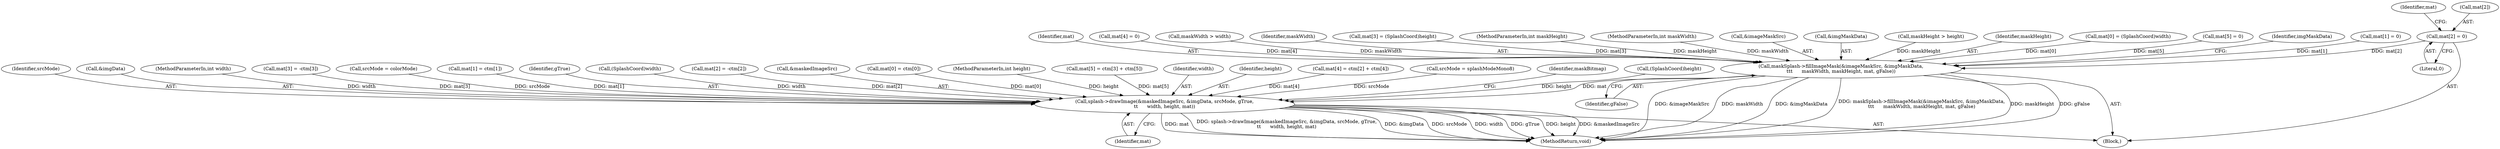 digraph "0_poppler_7b2d314a61fd0e12f47c62996cb49ec0d1ba747a_11@array" {
"1000189" [label="(Call,mat[2] = 0)"];
"1000264" [label="(Call,maskSplash->fillImageMask(&imageMaskSrc, &imgMaskData,\n\t\t\t      maskWidth, maskHeight, mat, gFalse))"];
"1000680" [label="(Call,splash->drawImage(&maskedImageSrc, &imgData, srcMode, gTrue,\n\t\t      width, height, mat))"];
"1000680" [label="(Call,splash->drawImage(&maskedImageSrc, &imgData, srcMode, gTrue,\n\t\t      width, height, mat))"];
"1000296" [label="(Call,mat[2] = -ctm[2])"];
"1000681" [label="(Call,&maskedImageSrc)"];
"1000272" [label="(Identifier,gFalse)"];
"1000282" [label="(Call,mat[0] = ctm[0])"];
"1000105" [label="(MethodParameterIn,int height)"];
"1000323" [label="(Call,mat[5] = ctm[3] + ctm[5])"];
"1000687" [label="(Identifier,width)"];
"1000688" [label="(Identifier,height)"];
"1000108" [label="(MethodParameterIn,int maskWidth)"];
"1000265" [label="(Call,&imageMaskSrc)"];
"1000267" [label="(Call,&imgMaskData)"];
"1000312" [label="(Call,mat[4] = ctm[2] + ctm[4])"];
"1000672" [label="(Call,srcMode = splashModeMono8)"];
"1000135" [label="(Call,maskHeight > height)"];
"1000176" [label="(Block,)"];
"1000270" [label="(Identifier,maskHeight)"];
"1000177" [label="(Call,mat[0] = (SplashCoord)width)"];
"1000206" [label="(Call,mat[5] = 0)"];
"1000691" [label="(Identifier,maskBitmap)"];
"1000198" [label="(Call,(SplashCoord)height)"];
"1000685" [label="(Identifier,srcMode)"];
"1000274" [label="(Identifier,imgMaskData)"];
"1000683" [label="(Call,&imgData)"];
"1000184" [label="(Call,mat[1] = 0)"];
"1000689" [label="(Identifier,mat)"];
"1000104" [label="(MethodParameterIn,int width)"];
"1000193" [label="(Literal,0)"];
"1000189" [label="(Call,mat[2] = 0)"];
"1000271" [label="(Identifier,mat)"];
"1000196" [label="(Identifier,mat)"];
"1000201" [label="(Call,mat[4] = 0)"];
"1000132" [label="(Call,maskWidth > width)"];
"1000304" [label="(Call,mat[3] = -ctm[3])"];
"1000677" [label="(Call,srcMode = colorMode)"];
"1000269" [label="(Identifier,maskWidth)"];
"1000289" [label="(Call,mat[1] = ctm[1])"];
"1000264" [label="(Call,maskSplash->fillImageMask(&imageMaskSrc, &imgMaskData,\n\t\t\t      maskWidth, maskHeight, mat, gFalse))"];
"1000686" [label="(Identifier,gTrue)"];
"1000700" [label="(MethodReturn,void)"];
"1000181" [label="(Call,(SplashCoord)width)"];
"1000194" [label="(Call,mat[3] = (SplashCoord)height)"];
"1000109" [label="(MethodParameterIn,int maskHeight)"];
"1000190" [label="(Call,mat[2])"];
"1000189" -> "1000176"  [label="AST: "];
"1000189" -> "1000193"  [label="CFG: "];
"1000190" -> "1000189"  [label="AST: "];
"1000193" -> "1000189"  [label="AST: "];
"1000196" -> "1000189"  [label="CFG: "];
"1000189" -> "1000264"  [label="DDG: mat[2]"];
"1000264" -> "1000176"  [label="AST: "];
"1000264" -> "1000272"  [label="CFG: "];
"1000265" -> "1000264"  [label="AST: "];
"1000267" -> "1000264"  [label="AST: "];
"1000269" -> "1000264"  [label="AST: "];
"1000270" -> "1000264"  [label="AST: "];
"1000271" -> "1000264"  [label="AST: "];
"1000272" -> "1000264"  [label="AST: "];
"1000274" -> "1000264"  [label="CFG: "];
"1000264" -> "1000700"  [label="DDG: &imageMaskSrc"];
"1000264" -> "1000700"  [label="DDG: maskWidth"];
"1000264" -> "1000700"  [label="DDG: &imgMaskData"];
"1000264" -> "1000700"  [label="DDG: maskSplash->fillImageMask(&imageMaskSrc, &imgMaskData,\n\t\t\t      maskWidth, maskHeight, mat, gFalse)"];
"1000264" -> "1000700"  [label="DDG: maskHeight"];
"1000264" -> "1000700"  [label="DDG: gFalse"];
"1000108" -> "1000264"  [label="DDG: maskWidth"];
"1000132" -> "1000264"  [label="DDG: maskWidth"];
"1000109" -> "1000264"  [label="DDG: maskHeight"];
"1000135" -> "1000264"  [label="DDG: maskHeight"];
"1000177" -> "1000264"  [label="DDG: mat[0]"];
"1000184" -> "1000264"  [label="DDG: mat[1]"];
"1000194" -> "1000264"  [label="DDG: mat[3]"];
"1000206" -> "1000264"  [label="DDG: mat[5]"];
"1000201" -> "1000264"  [label="DDG: mat[4]"];
"1000264" -> "1000680"  [label="DDG: mat"];
"1000680" -> "1000176"  [label="AST: "];
"1000680" -> "1000689"  [label="CFG: "];
"1000681" -> "1000680"  [label="AST: "];
"1000683" -> "1000680"  [label="AST: "];
"1000685" -> "1000680"  [label="AST: "];
"1000686" -> "1000680"  [label="AST: "];
"1000687" -> "1000680"  [label="AST: "];
"1000688" -> "1000680"  [label="AST: "];
"1000689" -> "1000680"  [label="AST: "];
"1000691" -> "1000680"  [label="CFG: "];
"1000680" -> "1000700"  [label="DDG: &maskedImageSrc"];
"1000680" -> "1000700"  [label="DDG: mat"];
"1000680" -> "1000700"  [label="DDG: splash->drawImage(&maskedImageSrc, &imgData, srcMode, gTrue,\n\t\t      width, height, mat)"];
"1000680" -> "1000700"  [label="DDG: &imgData"];
"1000680" -> "1000700"  [label="DDG: srcMode"];
"1000680" -> "1000700"  [label="DDG: width"];
"1000680" -> "1000700"  [label="DDG: gTrue"];
"1000680" -> "1000700"  [label="DDG: height"];
"1000677" -> "1000680"  [label="DDG: srcMode"];
"1000672" -> "1000680"  [label="DDG: srcMode"];
"1000104" -> "1000680"  [label="DDG: width"];
"1000181" -> "1000680"  [label="DDG: width"];
"1000105" -> "1000680"  [label="DDG: height"];
"1000198" -> "1000680"  [label="DDG: height"];
"1000289" -> "1000680"  [label="DDG: mat[1]"];
"1000312" -> "1000680"  [label="DDG: mat[4]"];
"1000304" -> "1000680"  [label="DDG: mat[3]"];
"1000296" -> "1000680"  [label="DDG: mat[2]"];
"1000323" -> "1000680"  [label="DDG: mat[5]"];
"1000282" -> "1000680"  [label="DDG: mat[0]"];
}
